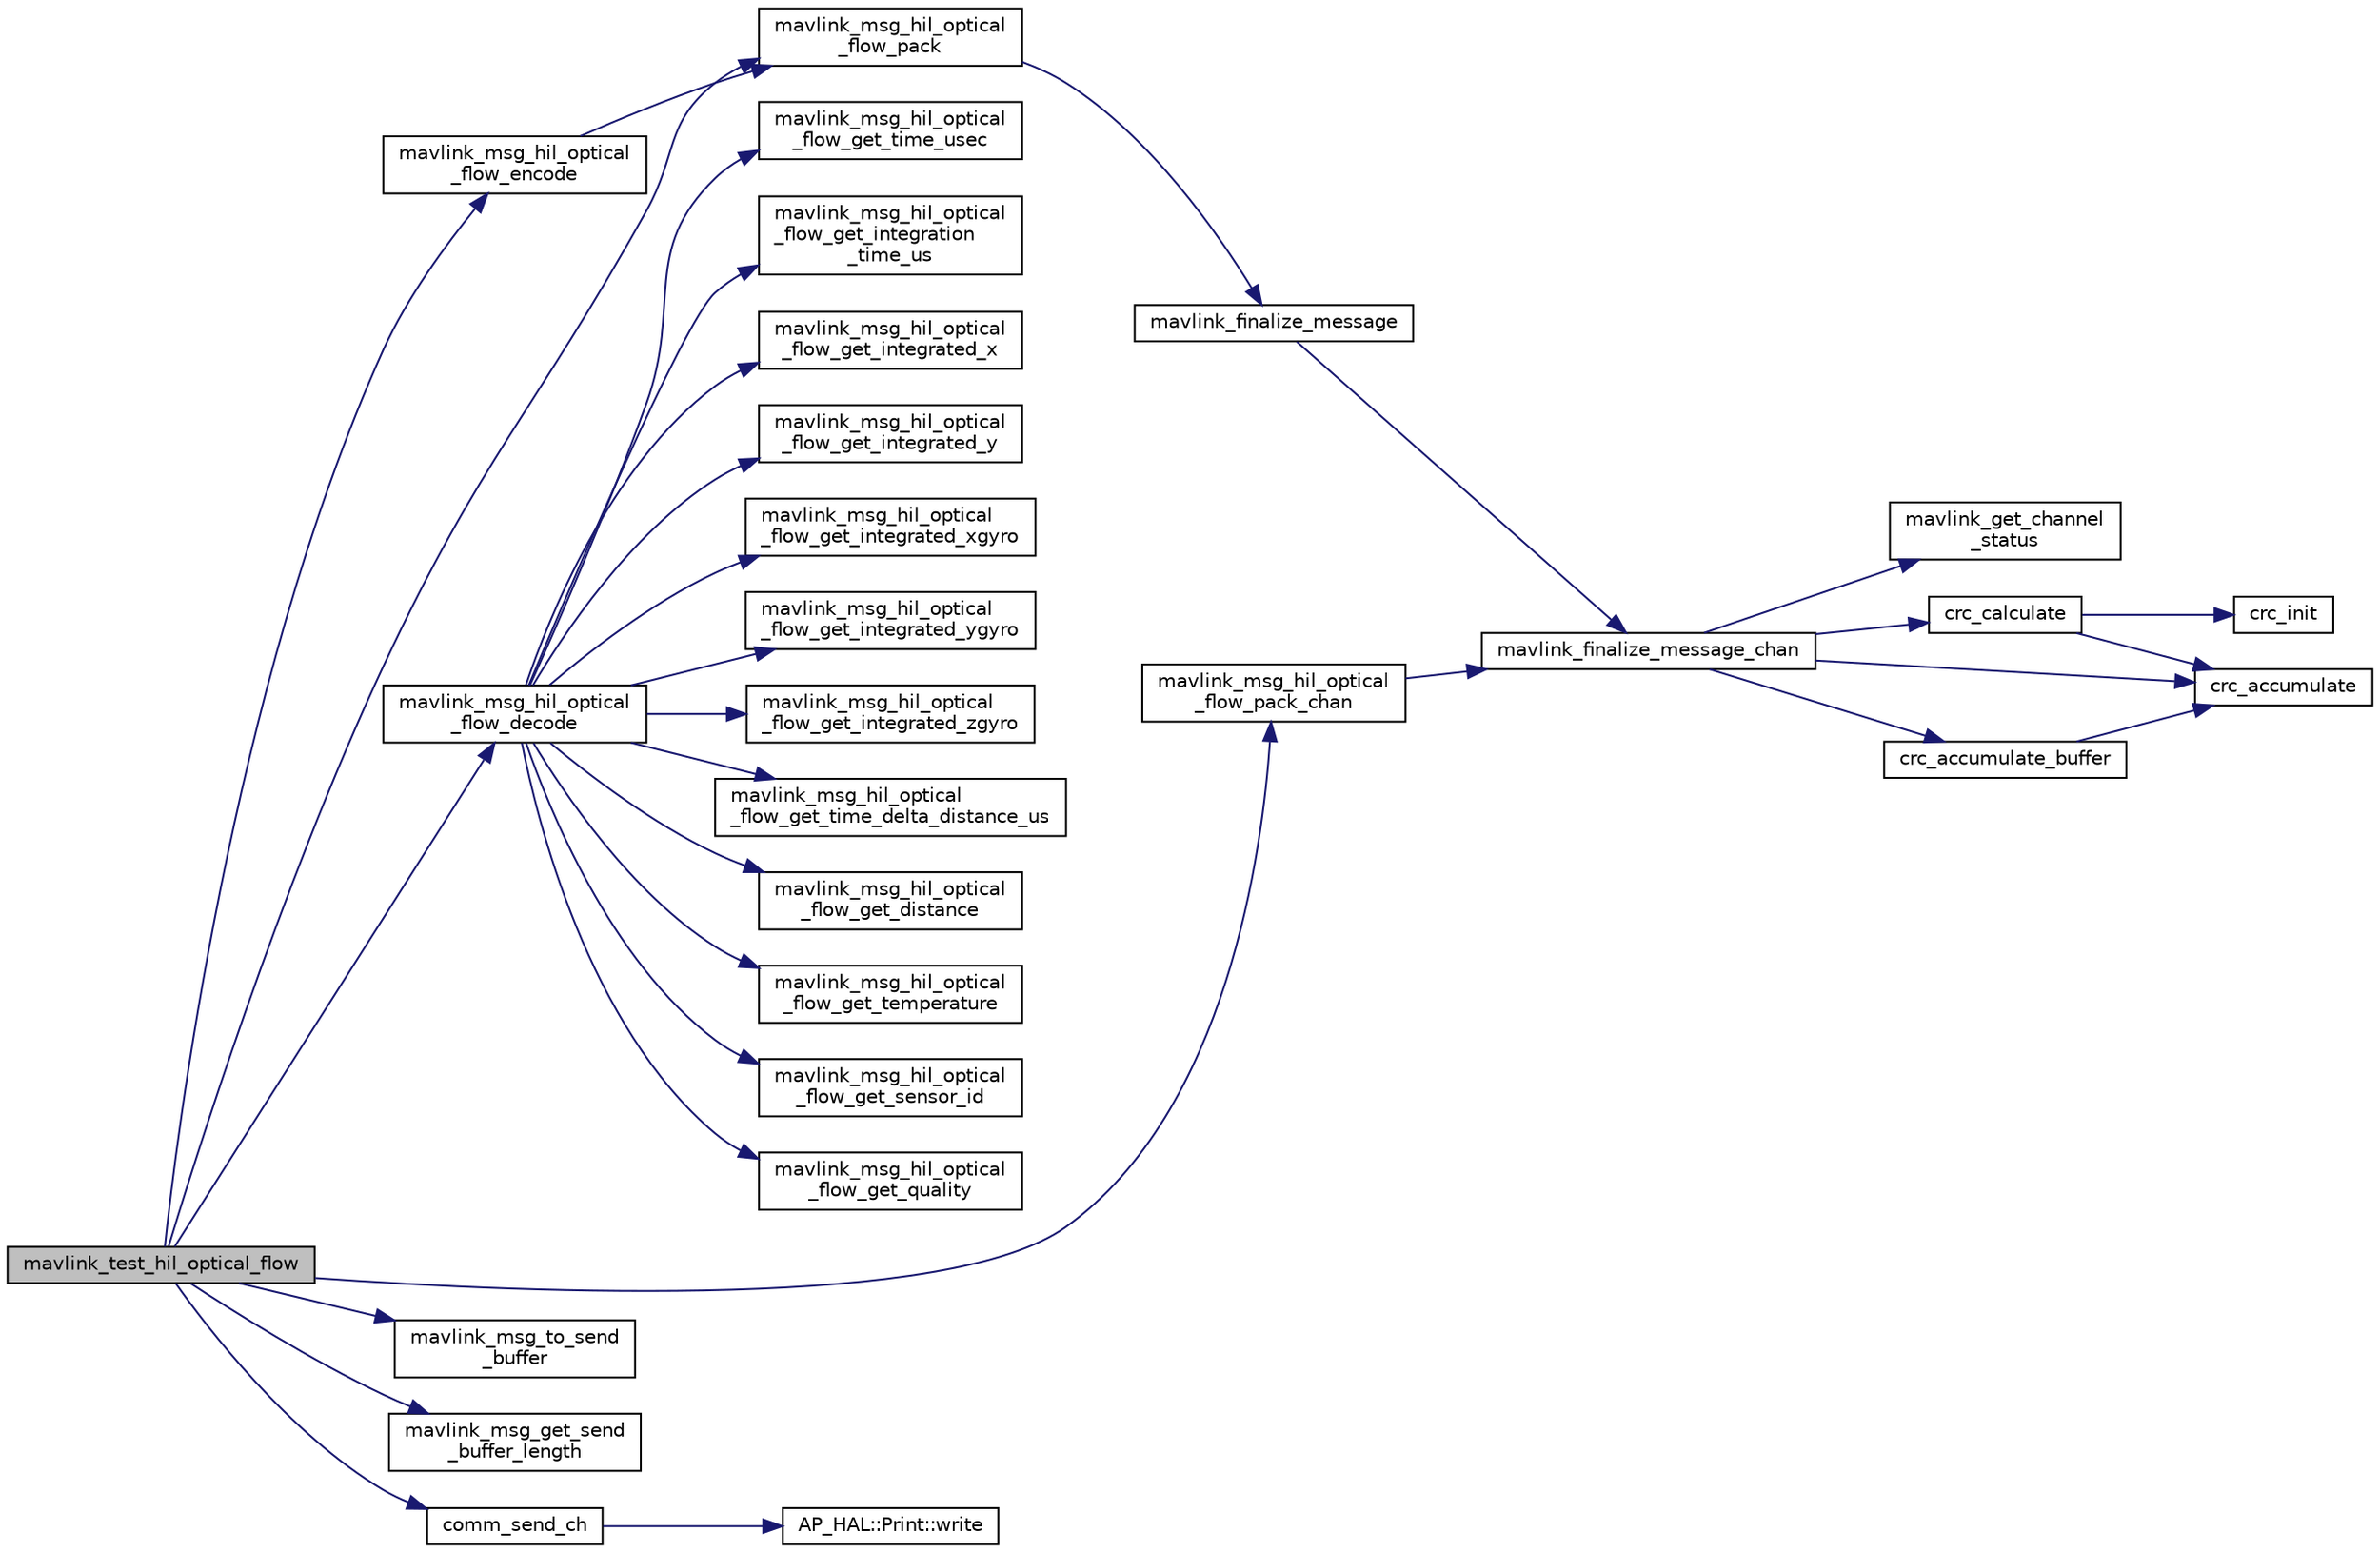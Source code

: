 digraph "mavlink_test_hil_optical_flow"
{
 // INTERACTIVE_SVG=YES
  edge [fontname="Helvetica",fontsize="10",labelfontname="Helvetica",labelfontsize="10"];
  node [fontname="Helvetica",fontsize="10",shape=record];
  rankdir="LR";
  Node1 [label="mavlink_test_hil_optical_flow",height=0.2,width=0.4,color="black", fillcolor="grey75", style="filled", fontcolor="black"];
  Node1 -> Node2 [color="midnightblue",fontsize="10",style="solid",fontname="Helvetica"];
  Node2 [label="mavlink_msg_hil_optical\l_flow_encode",height=0.2,width=0.4,color="black", fillcolor="white", style="filled",URL="$mavlink__msg__hil__optical__flow_8h.html#aa1d3aa0927d05ac92828622010fe0bd6",tooltip="Encode a hil_optical_flow struct. "];
  Node2 -> Node3 [color="midnightblue",fontsize="10",style="solid",fontname="Helvetica"];
  Node3 [label="mavlink_msg_hil_optical\l_flow_pack",height=0.2,width=0.4,color="black", fillcolor="white", style="filled",URL="$mavlink__msg__hil__optical__flow_8h.html#a42c1fbef3df3933814d06793f88e9201",tooltip="Pack a hil_optical_flow message. "];
  Node3 -> Node4 [color="midnightblue",fontsize="10",style="solid",fontname="Helvetica"];
  Node4 [label="mavlink_finalize_message",height=0.2,width=0.4,color="black", fillcolor="white", style="filled",URL="$mavlink__helpers_8h.html#af3bea083c5ec83f5b6570b2bd4a817d0",tooltip="Finalize a MAVLink message with MAVLINK_COMM_0 as default channel. "];
  Node4 -> Node5 [color="midnightblue",fontsize="10",style="solid",fontname="Helvetica"];
  Node5 [label="mavlink_finalize_message_chan",height=0.2,width=0.4,color="black", fillcolor="white", style="filled",URL="$mavlink__helpers_8h.html#aa66131138fc02101dcc73b4b556ab422",tooltip="Finalize a MAVLink message with channel assignment. "];
  Node5 -> Node6 [color="midnightblue",fontsize="10",style="solid",fontname="Helvetica"];
  Node6 [label="mavlink_get_channel\l_status",height=0.2,width=0.4,color="black", fillcolor="white", style="filled",URL="$mavlink__helpers_8h.html#ac006d308067f48514ca5c0cf0b046c28"];
  Node5 -> Node7 [color="midnightblue",fontsize="10",style="solid",fontname="Helvetica"];
  Node7 [label="crc_calculate",height=0.2,width=0.4,color="black", fillcolor="white", style="filled",URL="$checksum_8h.html#ab4264eb7b9e22aabb5cc3191bce35f4c",tooltip="Calculates the X.25 checksum on a byte buffer. "];
  Node7 -> Node8 [color="midnightblue",fontsize="10",style="solid",fontname="Helvetica"];
  Node8 [label="crc_init",height=0.2,width=0.4,color="black", fillcolor="white", style="filled",URL="$checksum_8h.html#aee738f6e20d31b027afdd966c79befae",tooltip="Initiliaze the buffer for the X.25 CRC. "];
  Node7 -> Node9 [color="midnightblue",fontsize="10",style="solid",fontname="Helvetica"];
  Node9 [label="crc_accumulate",height=0.2,width=0.4,color="black", fillcolor="white", style="filled",URL="$checksum_8h.html#ade2bbc31cd3b5b6d839556f56de61957",tooltip="Accumulate the X.25 CRC by adding one char at a time. "];
  Node5 -> Node10 [color="midnightblue",fontsize="10",style="solid",fontname="Helvetica"];
  Node10 [label="crc_accumulate_buffer",height=0.2,width=0.4,color="black", fillcolor="white", style="filled",URL="$checksum_8h.html#abcbaa800e8fcbcdf9bb48168657fbefd",tooltip="Accumulate the X.25 CRC by adding an array of bytes. "];
  Node10 -> Node9 [color="midnightblue",fontsize="10",style="solid",fontname="Helvetica"];
  Node5 -> Node9 [color="midnightblue",fontsize="10",style="solid",fontname="Helvetica"];
  Node1 -> Node11 [color="midnightblue",fontsize="10",style="solid",fontname="Helvetica"];
  Node11 [label="mavlink_msg_hil_optical\l_flow_decode",height=0.2,width=0.4,color="black", fillcolor="white", style="filled",URL="$mavlink__msg__hil__optical__flow_8h.html#ab1ed92b305eb557b905ef30bd6673890",tooltip="Decode a hil_optical_flow message into a struct. "];
  Node11 -> Node12 [color="midnightblue",fontsize="10",style="solid",fontname="Helvetica"];
  Node12 [label="mavlink_msg_hil_optical\l_flow_get_time_usec",height=0.2,width=0.4,color="black", fillcolor="white", style="filled",URL="$mavlink__msg__hil__optical__flow_8h.html#abd282bb5bcd0baba2af94df0d7ee02dc",tooltip="Send a hil_optical_flow message. "];
  Node11 -> Node13 [color="midnightblue",fontsize="10",style="solid",fontname="Helvetica"];
  Node13 [label="mavlink_msg_hil_optical\l_flow_get_integration\l_time_us",height=0.2,width=0.4,color="black", fillcolor="white", style="filled",URL="$mavlink__msg__hil__optical__flow_8h.html#a459ff309986a46b0a9439a52163dc921",tooltip="Get field integration_time_us from hil_optical_flow message. "];
  Node11 -> Node14 [color="midnightblue",fontsize="10",style="solid",fontname="Helvetica"];
  Node14 [label="mavlink_msg_hil_optical\l_flow_get_integrated_x",height=0.2,width=0.4,color="black", fillcolor="white", style="filled",URL="$mavlink__msg__hil__optical__flow_8h.html#a01b622381beade9ef2a643477cc0ba5c",tooltip="Get field integrated_x from hil_optical_flow message. "];
  Node11 -> Node15 [color="midnightblue",fontsize="10",style="solid",fontname="Helvetica"];
  Node15 [label="mavlink_msg_hil_optical\l_flow_get_integrated_y",height=0.2,width=0.4,color="black", fillcolor="white", style="filled",URL="$mavlink__msg__hil__optical__flow_8h.html#a8f78323e3bfdf73e153851f50a359a94",tooltip="Get field integrated_y from hil_optical_flow message. "];
  Node11 -> Node16 [color="midnightblue",fontsize="10",style="solid",fontname="Helvetica"];
  Node16 [label="mavlink_msg_hil_optical\l_flow_get_integrated_xgyro",height=0.2,width=0.4,color="black", fillcolor="white", style="filled",URL="$mavlink__msg__hil__optical__flow_8h.html#af22d0ee9a84b24c2e6a736c7c3f6d0f5",tooltip="Get field integrated_xgyro from hil_optical_flow message. "];
  Node11 -> Node17 [color="midnightblue",fontsize="10",style="solid",fontname="Helvetica"];
  Node17 [label="mavlink_msg_hil_optical\l_flow_get_integrated_ygyro",height=0.2,width=0.4,color="black", fillcolor="white", style="filled",URL="$mavlink__msg__hil__optical__flow_8h.html#a3046c7a6f8310e4a436793b70fe81145",tooltip="Get field integrated_ygyro from hil_optical_flow message. "];
  Node11 -> Node18 [color="midnightblue",fontsize="10",style="solid",fontname="Helvetica"];
  Node18 [label="mavlink_msg_hil_optical\l_flow_get_integrated_zgyro",height=0.2,width=0.4,color="black", fillcolor="white", style="filled",URL="$mavlink__msg__hil__optical__flow_8h.html#accd3033b1f0dc63335d07ff856315877",tooltip="Get field integrated_zgyro from hil_optical_flow message. "];
  Node11 -> Node19 [color="midnightblue",fontsize="10",style="solid",fontname="Helvetica"];
  Node19 [label="mavlink_msg_hil_optical\l_flow_get_time_delta_distance_us",height=0.2,width=0.4,color="black", fillcolor="white", style="filled",URL="$mavlink__msg__hil__optical__flow_8h.html#aaa82f0fa69a8f55ea97b4322e0880adc",tooltip="Get field time_delta_distance_us from hil_optical_flow message. "];
  Node11 -> Node20 [color="midnightblue",fontsize="10",style="solid",fontname="Helvetica"];
  Node20 [label="mavlink_msg_hil_optical\l_flow_get_distance",height=0.2,width=0.4,color="black", fillcolor="white", style="filled",URL="$mavlink__msg__hil__optical__flow_8h.html#a94fd34a186d254fd9fda39adf4ca4dcb",tooltip="Get field distance from hil_optical_flow message. "];
  Node11 -> Node21 [color="midnightblue",fontsize="10",style="solid",fontname="Helvetica"];
  Node21 [label="mavlink_msg_hil_optical\l_flow_get_temperature",height=0.2,width=0.4,color="black", fillcolor="white", style="filled",URL="$mavlink__msg__hil__optical__flow_8h.html#af5cafbc2ca20d142de9636306dc110d1",tooltip="Get field temperature from hil_optical_flow message. "];
  Node11 -> Node22 [color="midnightblue",fontsize="10",style="solid",fontname="Helvetica"];
  Node22 [label="mavlink_msg_hil_optical\l_flow_get_sensor_id",height=0.2,width=0.4,color="black", fillcolor="white", style="filled",URL="$mavlink__msg__hil__optical__flow_8h.html#abe2c2f7c5b40028af9832f3229164254",tooltip="Get field sensor_id from hil_optical_flow message. "];
  Node11 -> Node23 [color="midnightblue",fontsize="10",style="solid",fontname="Helvetica"];
  Node23 [label="mavlink_msg_hil_optical\l_flow_get_quality",height=0.2,width=0.4,color="black", fillcolor="white", style="filled",URL="$mavlink__msg__hil__optical__flow_8h.html#a2131af9d9d046675761dec63e6afac7f",tooltip="Get field quality from hil_optical_flow message. "];
  Node1 -> Node3 [color="midnightblue",fontsize="10",style="solid",fontname="Helvetica"];
  Node1 -> Node24 [color="midnightblue",fontsize="10",style="solid",fontname="Helvetica"];
  Node24 [label="mavlink_msg_hil_optical\l_flow_pack_chan",height=0.2,width=0.4,color="black", fillcolor="white", style="filled",URL="$mavlink__msg__hil__optical__flow_8h.html#a28c829ad0705a8972f8d695c523c51b2",tooltip="Pack a hil_optical_flow message on a channel. "];
  Node24 -> Node5 [color="midnightblue",fontsize="10",style="solid",fontname="Helvetica"];
  Node1 -> Node25 [color="midnightblue",fontsize="10",style="solid",fontname="Helvetica"];
  Node25 [label="mavlink_msg_to_send\l_buffer",height=0.2,width=0.4,color="black", fillcolor="white", style="filled",URL="$mavlink__helpers_8h.html#afea0a9befa84822fd62c2899ea0d849e",tooltip="Pack a message to send it over a serial byte stream. "];
  Node1 -> Node26 [color="midnightblue",fontsize="10",style="solid",fontname="Helvetica"];
  Node26 [label="mavlink_msg_get_send\l_buffer_length",height=0.2,width=0.4,color="black", fillcolor="white", style="filled",URL="$protocol_8h.html#aa86c08f27aabb7a2e12a67f189f590c8",tooltip="Get the required buffer size for this message. "];
  Node1 -> Node27 [color="midnightblue",fontsize="10",style="solid",fontname="Helvetica"];
  Node27 [label="comm_send_ch",height=0.2,width=0.4,color="black", fillcolor="white", style="filled",URL="$GCS__MAVLink_8h.html#ab753873a1ee10adedd0ce246311468f8"];
  Node27 -> Node28 [color="midnightblue",fontsize="10",style="solid",fontname="Helvetica"];
  Node28 [label="AP_HAL::Print::write",height=0.2,width=0.4,color="black", fillcolor="white", style="filled",URL="$classAP__HAL_1_1Print.html#acc65391952a43334f8f5c9bef341f501"];
}
